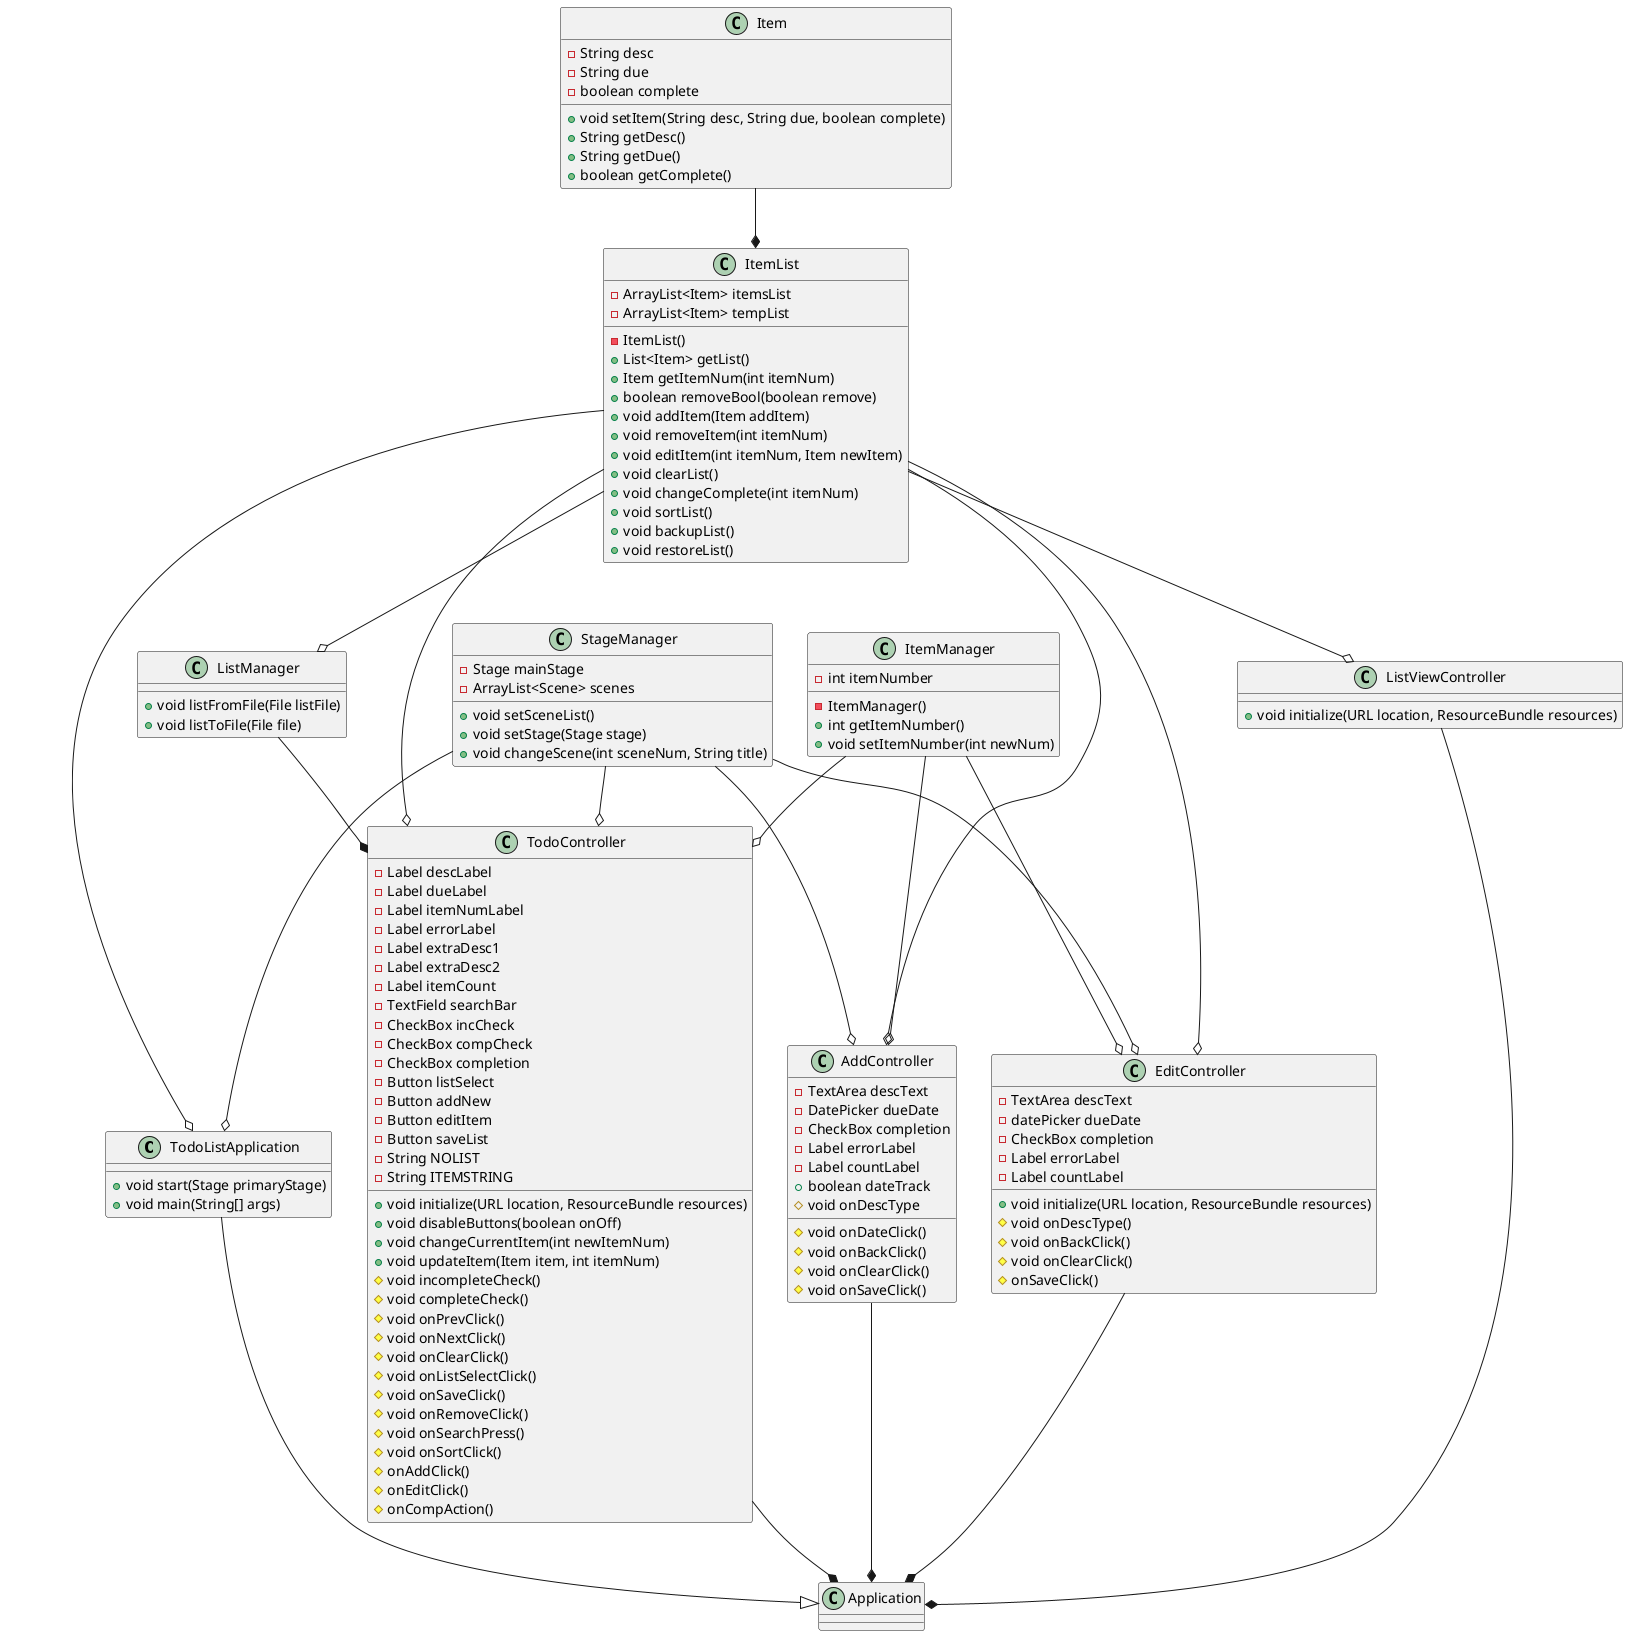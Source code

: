 @startuml
'https://plantuml.com/sequence-diagram

TodoListApplication --|> Application
TodoController --* Application
AddController --* Application
EditController --* Application
Item --* ItemList
ItemList --o TodoController
ItemList --o AddController
ItemList --o EditController
ItemList --o TodoListApplication
ItemList --o ListViewController
StageManager --o TodoListApplication
StageManager --o TodoController
StageManager --o AddController
StageManager --o EditController
ItemManager --o TodoController
ItemManager --o AddController
ItemManager --o EditController
ItemList --o ListManager
ListManager --* TodoController
ListViewController --* Application

class ItemList{
-ItemList()
-ArrayList<Item> itemsList
-ArrayList<Item> tempList
+List<Item> getList()
+Item getItemNum(int itemNum)
+boolean removeBool(boolean remove)
+void addItem(Item addItem)
+void removeItem(int itemNum)
+void editItem(int itemNum, Item newItem)
+void clearList()
+void changeComplete(int itemNum)
+void sortList()
+void backupList()
+void restoreList()
}

class ListViewController{
+void initialize(URL location, ResourceBundle resources)
}

class ItemManager{
-int itemNumber
-ItemManager()
+int getItemNumber()
+void setItemNumber(int newNum)
}

class TodoListApplication{
+void start(Stage primaryStage)
+void main(String[] args)
}

class ListManager{
+void listFromFile(File listFile)
+void listToFile(File file)
}

class Item{
-String desc
-String due
-boolean complete
+void setItem(String desc, String due, boolean complete)
+String getDesc()
+String getDue()
+boolean getComplete()
}

class StageManager{
-Stage mainStage
-ArrayList<Scene> scenes
+void setSceneList()
+void setStage(Stage stage)
+void changeScene(int sceneNum, String title)
}

class TodoController{
-Label descLabel
-Label dueLabel
-Label itemNumLabel
-Label errorLabel
-Label extraDesc1
-Label extraDesc2
-Label itemCount
-TextField searchBar
-CheckBox incCheck
-CheckBox compCheck
-CheckBox completion
-Button listSelect
-Button addNew
-Button editItem
-Button saveList
-String NOLIST
-String ITEMSTRING
+void initialize(URL location, ResourceBundle resources)
+void disableButtons(boolean onOff)
+void changeCurrentItem(int newItemNum)
+void updateItem(Item item, int itemNum)
#void incompleteCheck()
#void completeCheck()
#void onPrevClick()
#void onNextClick()
#void onClearClick()
#void onListSelectClick()
#void onSaveClick()
#void onRemoveClick()
#void onSearchPress()
#void onSortClick()
#onAddClick()
#onEditClick()
#onCompAction()
}

class EditController{
-TextArea descText
-datePicker dueDate
-CheckBox completion
-Label errorLabel
-Label countLabel
+void initialize(URL location, ResourceBundle resources)
#void onDescType()
#void onBackClick()
#void onClearClick()
#onSaveClick()

}

class AddController{
-TextArea descText
-DatePicker dueDate
-CheckBox completion
-Label errorLabel
-Label countLabel
+boolean dateTrack
#void onDateClick()
#void onBackClick()
#void onClearClick()
#void onDescType
#void onSaveClick()
}

@enduml